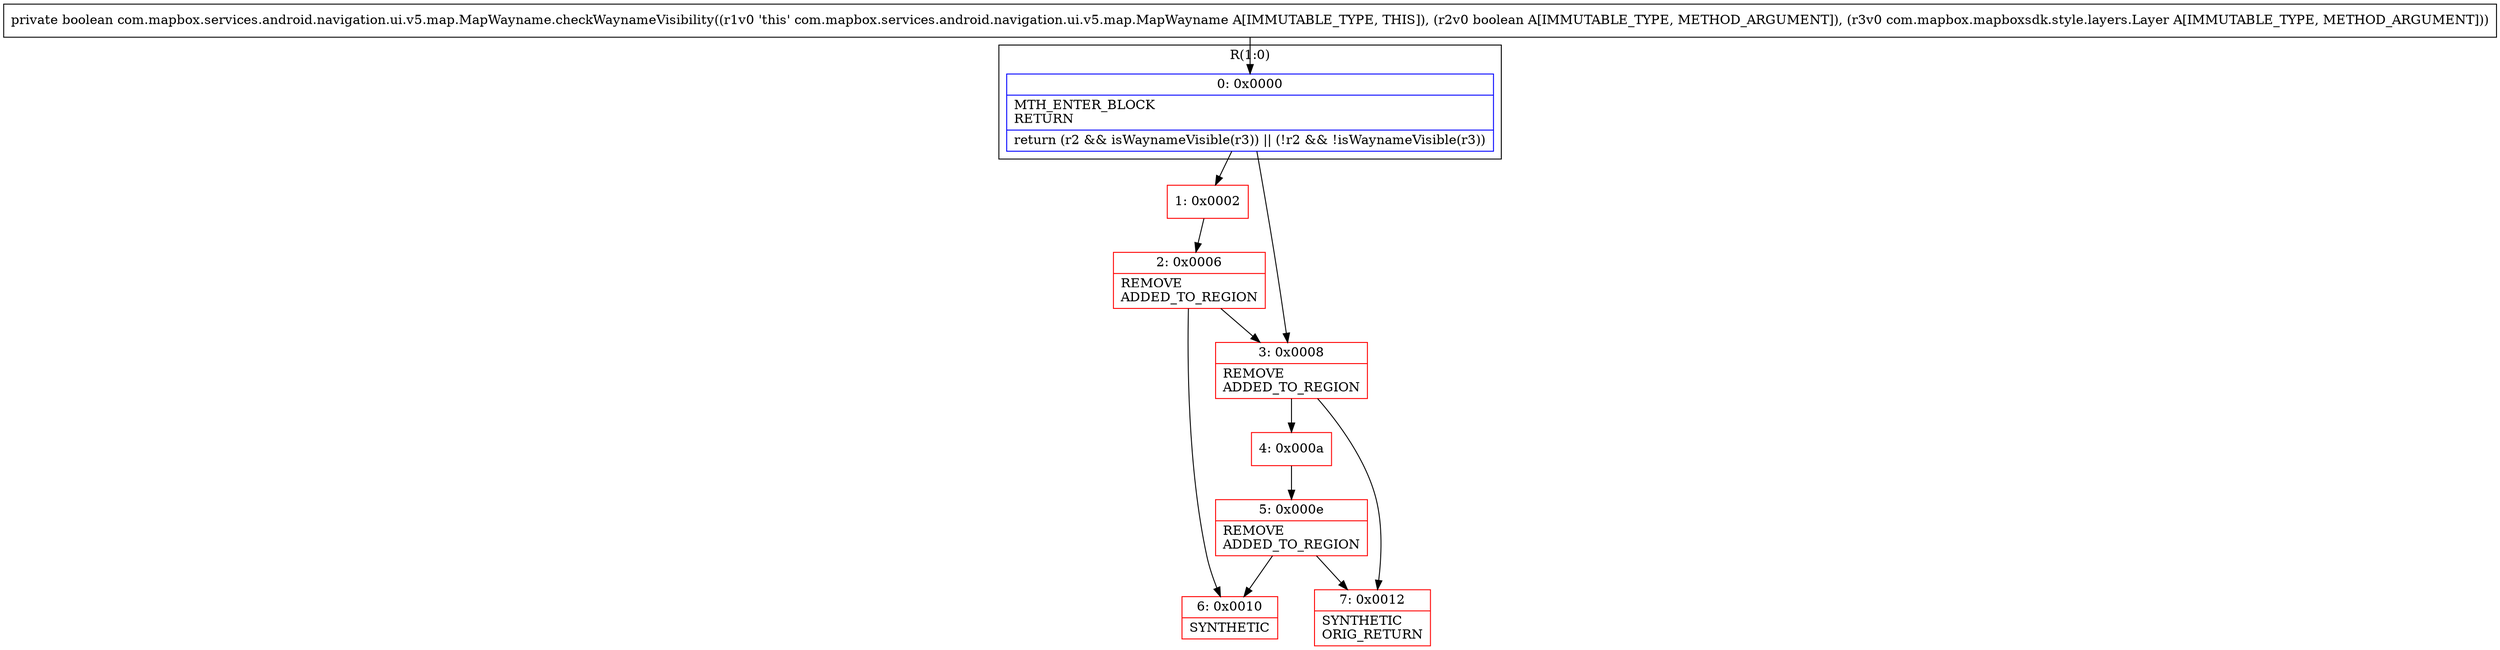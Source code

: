 digraph "CFG forcom.mapbox.services.android.navigation.ui.v5.map.MapWayname.checkWaynameVisibility(ZLcom\/mapbox\/mapboxsdk\/style\/layers\/Layer;)Z" {
subgraph cluster_Region_997816031 {
label = "R(1:0)";
node [shape=record,color=blue];
Node_0 [shape=record,label="{0\:\ 0x0000|MTH_ENTER_BLOCK\lRETURN\l|return (r2 && isWaynameVisible(r3)) \|\| (!r2 && !isWaynameVisible(r3))\l}"];
}
Node_1 [shape=record,color=red,label="{1\:\ 0x0002}"];
Node_2 [shape=record,color=red,label="{2\:\ 0x0006|REMOVE\lADDED_TO_REGION\l}"];
Node_3 [shape=record,color=red,label="{3\:\ 0x0008|REMOVE\lADDED_TO_REGION\l}"];
Node_4 [shape=record,color=red,label="{4\:\ 0x000a}"];
Node_5 [shape=record,color=red,label="{5\:\ 0x000e|REMOVE\lADDED_TO_REGION\l}"];
Node_6 [shape=record,color=red,label="{6\:\ 0x0010|SYNTHETIC\l}"];
Node_7 [shape=record,color=red,label="{7\:\ 0x0012|SYNTHETIC\lORIG_RETURN\l}"];
MethodNode[shape=record,label="{private boolean com.mapbox.services.android.navigation.ui.v5.map.MapWayname.checkWaynameVisibility((r1v0 'this' com.mapbox.services.android.navigation.ui.v5.map.MapWayname A[IMMUTABLE_TYPE, THIS]), (r2v0 boolean A[IMMUTABLE_TYPE, METHOD_ARGUMENT]), (r3v0 com.mapbox.mapboxsdk.style.layers.Layer A[IMMUTABLE_TYPE, METHOD_ARGUMENT])) }"];
MethodNode -> Node_0;
Node_0 -> Node_1;
Node_0 -> Node_3;
Node_1 -> Node_2;
Node_2 -> Node_3;
Node_2 -> Node_6;
Node_3 -> Node_4;
Node_3 -> Node_7;
Node_4 -> Node_5;
Node_5 -> Node_6;
Node_5 -> Node_7;
}

